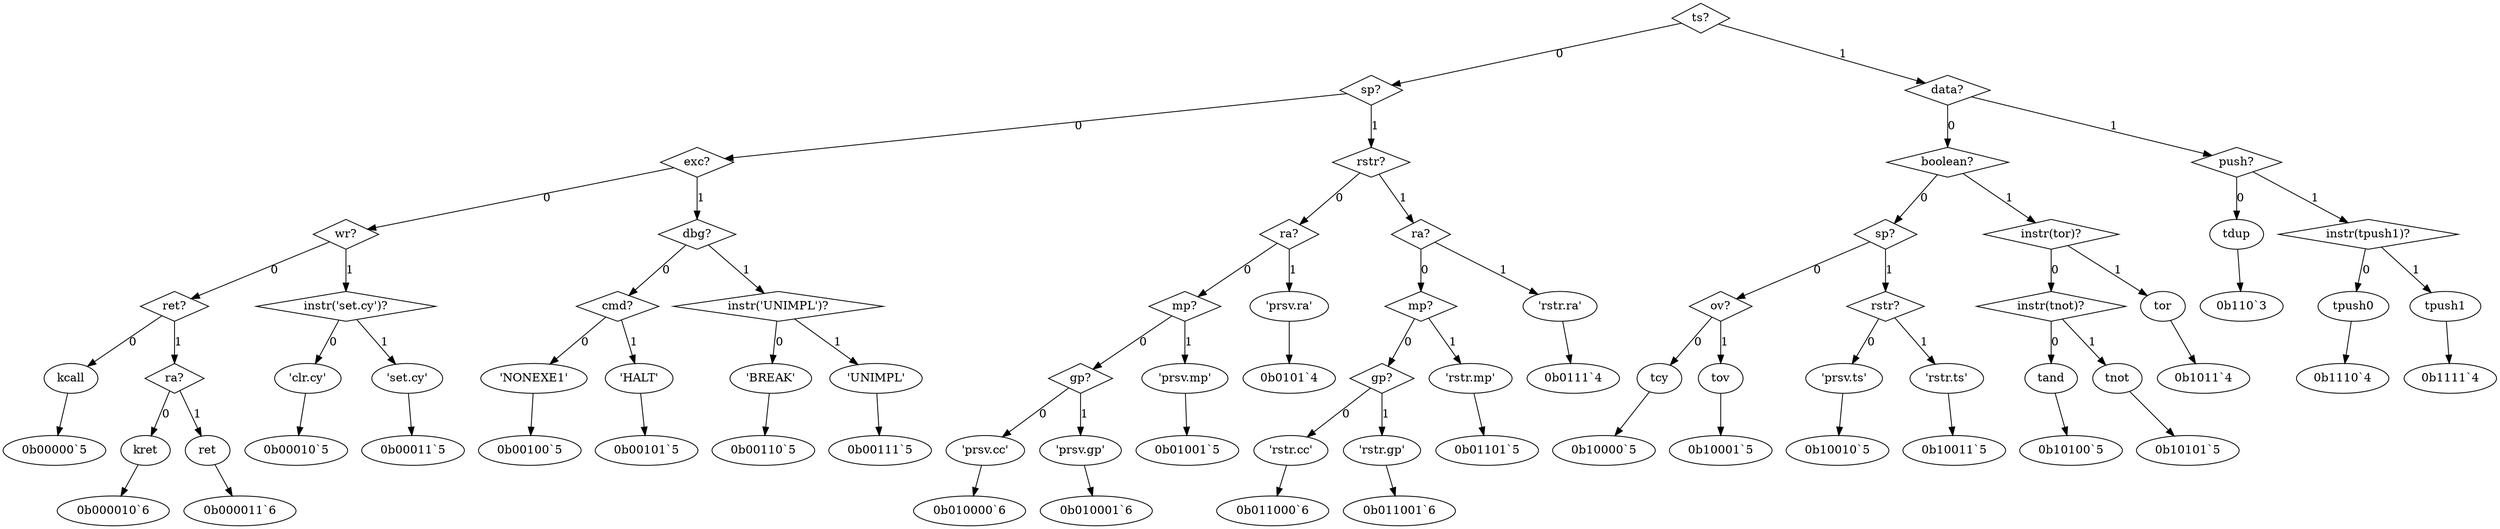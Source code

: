 digraph "Format o" {
  "ts_7740448" [label = "ts?", shape = diamond];
  "ts_7740448" -> "sp_11454861" [label = "0"];
  "ts_7740448" -> "data_4436317" [label = "1"];
  "sp_11454861" [label = "sp?", shape = diamond];
  "sp_11454861" -> "exc_10785502" [label = "0"];
  "sp_11454861" -> "rstr_14043542" [label = "1"];
  "exc_10785502" [label = "exc?", shape = diamond];
  "exc_10785502" -> "wr_2398349" [label = "0"];
  "exc_10785502" -> "dbg_16198459" [label = "1"];
  "wr_2398349" [label = "wr?", shape = diamond];
  "wr_2398349" -> "ret_15011896" [label = "0"];
  "wr_2398349" -> "instr('set.cy')_2186464" [label = "1"];
  "ret_15011896" [label = "ret?", shape = diamond];
  "ret_15011896" -> "kcall_5951590" [label = "0"];
  "ret_15011896" -> "ra_8747536" [label = "1"];
  "kcall_5951590" [label = "kcall"];
  "kcall_5951590" -> "0b00000`5"
  "ra_8747536" [label = "ra?", shape = diamond];
  "ra_8747536" -> "kret_6365154" [label = "0"];
  "ra_8747536" -> "ret_11021990" [label = "1"];
  "kret_6365154" [label = "kret"];
  "kret_6365154" -> "0b000010`6"
  "ret_11021990" [label = "ret"];
  "ret_11021990" -> "0b000011`6"
  "instr('set.cy')_2186464" [label = "instr('set.cy')?", shape = diamond];
  "instr('set.cy')_2186464" -> "'clr.cy'_14719063" [label = "0"];
  "instr('set.cy')_2186464" -> "'set.cy'_4073820" [label = "1"];
  "'clr.cy'_14719063" [label = "'clr.cy'"];
  "'clr.cy'_14719063" -> "0b00010`5"
  "'set.cy'_4073820" [label = "'set.cy'"];
  "'set.cy'_4073820" -> "0b00011`5"
  "dbg_16198459" [label = "dbg?", shape = diamond];
  "dbg_16198459" -> "cmd_9200811" [label = "0"];
  "dbg_16198459" -> "instr('UNIMPL')_7737361" [label = "1"];
  "cmd_9200811" [label = "cmd?", shape = diamond];
  "cmd_9200811" -> "'NONEXE1'_14538439" [label = "0"];
  "cmd_9200811" -> "'HALT'_5047438" [label = "1"];
  "'NONEXE1'_14538439" [label = "'NONEXE1'"];
  "'NONEXE1'_14538439" -> "0b00100`5"
  "'HALT'_5047438" [label = "'HALT'"];
  "'HALT'_5047438" -> "0b00101`5"
  "instr('UNIMPL')_7737361" [label = "instr('UNIMPL')?", shape = diamond];
  "instr('UNIMPL')_7737361" -> "'BREAK'_2863401" [label = "0"];
  "instr('UNIMPL')_7737361" -> "'UNIMPL'_242126" [label = "1"];
  "'BREAK'_2863401" [label = "'BREAK'"];
  "'BREAK'_2863401" -> "0b00110`5"
  "'UNIMPL'_242126" [label = "'UNIMPL'"];
  "'UNIMPL'_242126" -> "0b00111`5"
  "rstr_14043542" [label = "rstr?", shape = diamond];
  "rstr_14043542" -> "ra_5439766" [label = "0"];
  "rstr_14043542" -> "ra_11697259" [label = "1"];
  "ra_5439766" [label = "ra?", shape = diamond];
  "ra_5439766" -> "mp_14735186" [label = "0"];
  "ra_5439766" -> "'prsv.ra'_11219602" [label = "1"];
  "mp_14735186" [label = "mp?", shape = diamond];
  "mp_14735186" -> "gp_5770640" [label = "0"];
  "mp_14735186" -> "'prsv.mp'_12023555" [label = "1"];
  "gp_5770640" [label = "gp?", shape = diamond];
  "gp_5770640" -> "'prsv.cc'_7656682" [label = "0"];
  "gp_5770640" -> "'prsv.gp'_4829802" [label = "1"];
  "'prsv.cc'_7656682" [label = "'prsv.cc'"];
  "'prsv.cc'_7656682" -> "0b010000`6"
  "'prsv.gp'_4829802" [label = "'prsv.gp'"];
  "'prsv.gp'_4829802" -> "0b010001`6"
  "'prsv.mp'_12023555" [label = "'prsv.mp'"];
  "'prsv.mp'_12023555" -> "0b01001`5"
  "'prsv.ra'_11219602" [label = "'prsv.ra'"];
  "'prsv.ra'_11219602" -> "0b0101`4"
  "ra_11697259" [label = "ra?", shape = diamond];
  "ra_11697259" -> "mp_5968125" [label = "0"];
  "ra_11697259" -> "'rstr.ra'_14990000" [label = "1"];
  "mp_5968125" [label = "mp?", shape = diamond];
  "mp_5968125" -> "gp_995846" [label = "0"];
  "mp_5968125" -> "'rstr.mp'_10653791" [label = "1"];
  "gp_995846" [label = "gp?", shape = diamond];
  "gp_995846" -> "'rstr.cc'_3226942" [label = "0"];
  "gp_995846" -> "'rstr.gp'_14554136" [label = "1"];
  "'rstr.cc'_3226942" [label = "'rstr.cc'"];
  "'rstr.cc'_3226942" -> "0b011000`6"
  "'rstr.gp'_14554136" [label = "'rstr.gp'"];
  "'rstr.gp'_14554136" -> "0b011001`6"
  "'rstr.mp'_10653791" [label = "'rstr.mp'"];
  "'rstr.mp'_10653791" -> "0b01101`5"
  "'rstr.ra'_14990000" [label = "'rstr.ra'"];
  "'rstr.ra'_14990000" -> "0b0111`4"
  "data_4436317" [label = "data?", shape = diamond];
  "data_4436317" -> "boolean_13225208" [label = "0"];
  "data_4436317" -> "push_2437001" [label = "1"];
  "boolean_13225208" [label = "boolean?", shape = diamond];
  "boolean_13225208" -> "sp_11927802" [label = "0"];
  "boolean_13225208" -> "instr(tor)_15792127" [label = "1"];
  "sp_11927802" [label = "sp?", shape = diamond];
  "sp_11927802" -> "ov_12237183" [label = "0"];
  "sp_11927802" -> "rstr_7748698" [label = "1"];
  "ov_12237183" [label = "ov?", shape = diamond];
  "ov_12237183" -> "tcy_2523867" [label = "0"];
  "ov_12237183" -> "tov_12931519" [label = "1"];
  "tcy_2523867" [label = "tcy"];
  "tcy_2523867" -> "0b10000`5"
  "tov_12931519" [label = "tov"];
  "tov_12931519" -> "0b10001`5"
  "rstr_7748698" [label = "rstr?", shape = diamond];
  "rstr_7748698" -> "'prsv.ts'_2474688" [label = "0"];
  "rstr_7748698" -> "'rstr.ts'_8107659" [label = "1"];
  "'prsv.ts'_2474688" [label = "'prsv.ts'"];
  "'prsv.ts'_2474688" -> "0b10010`5"
  "'rstr.ts'_8107659" [label = "'rstr.ts'"];
  "'rstr.ts'_8107659" -> "0b10011`5"
  "instr(tor)_15792127" [label = "instr(tor)?", shape = diamond];
  "instr(tor)_15792127" -> "instr(tnot)_14822141" [label = "0"];
  "instr(tor)_15792127" -> "tor_1243182" [label = "1"];
  "instr(tnot)_14822141" [label = "instr(tnot)?", shape = diamond];
  "instr(tnot)_14822141" -> "tand_15469294" [label = "0"];
  "instr(tnot)_14822141" -> "tnot_4060624" [label = "1"];
  "tand_15469294" [label = "tand"];
  "tand_15469294" -> "0b10100`5"
  "tnot_4060624" [label = "tnot"];
  "tnot_4060624" -> "0b10101`5"
  "tor_1243182" [label = "tor"];
  "tor_1243182" -> "0b1011`4"
  "push_2437001" [label = "push?", shape = diamond];
  "push_2437001" -> "tdup_15487713" [label = "0"];
  "push_2437001" -> "instr(tpush1)_9804295" [label = "1"];
  "tdup_15487713" [label = "tdup"];
  "tdup_15487713" -> "0b110`3"
  "instr(tpush1)_9804295" [label = "instr(tpush1)?", shape = diamond];
  "instr(tpush1)_9804295" -> "tpush0_14509953" [label = "0"];
  "instr(tpush1)_9804295" -> "tpush1_12806233" [label = "1"];
  "tpush0_14509953" [label = "tpush0"];
  "tpush0_14509953" -> "0b1110`4"
  "tpush1_12806233" [label = "tpush1"];
  "tpush1_12806233" -> "0b1111`4"
}
